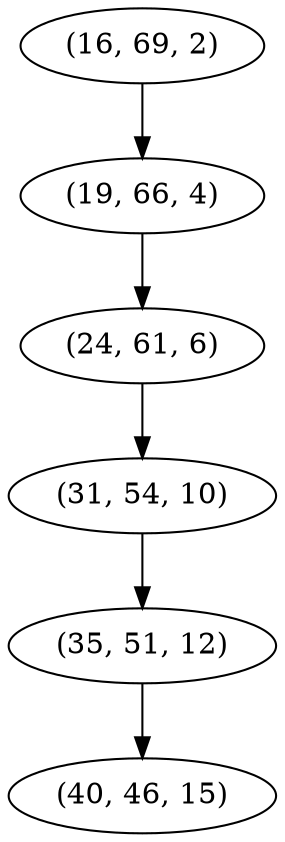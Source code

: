 digraph tree {
    "(16, 69, 2)";
    "(19, 66, 4)";
    "(24, 61, 6)";
    "(31, 54, 10)";
    "(35, 51, 12)";
    "(40, 46, 15)";
    "(16, 69, 2)" -> "(19, 66, 4)";
    "(19, 66, 4)" -> "(24, 61, 6)";
    "(24, 61, 6)" -> "(31, 54, 10)";
    "(31, 54, 10)" -> "(35, 51, 12)";
    "(35, 51, 12)" -> "(40, 46, 15)";
}
